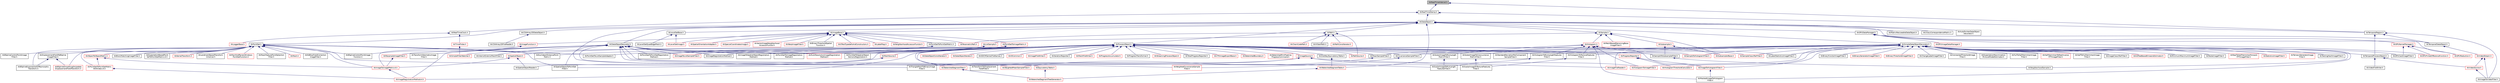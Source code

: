 digraph "itkRealTimeInterval.h"
{
 // LATEX_PDF_SIZE
  edge [fontname="Helvetica",fontsize="10",labelfontname="Helvetica",labelfontsize="10"];
  node [fontname="Helvetica",fontsize="10",shape=record];
  Node1 [label="itkRealTimeInterval.h",height=0.2,width=0.4,color="black", fillcolor="grey75", style="filled", fontcolor="black",tooltip=" "];
  Node1 -> Node2 [dir="back",color="midnightblue",fontsize="10",style="solid",fontname="Helvetica"];
  Node2 [label="itkRealTimeStamp.h",height=0.2,width=0.4,color="black", fillcolor="white", style="filled",URL="$itkRealTimeStamp_8h.html",tooltip=" "];
  Node2 -> Node3 [dir="back",color="midnightblue",fontsize="10",style="solid",fontname="Helvetica"];
  Node3 [label="itkDataObject.h",height=0.2,width=0.4,color="black", fillcolor="white", style="filled",URL="$itkDataObject_8h.html",tooltip=" "];
  Node3 -> Node4 [dir="back",color="midnightblue",fontsize="10",style="solid",fontname="Helvetica"];
  Node4 [label="itkAutoPointerDataObject\lDecorator.h",height=0.2,width=0.4,color="black", fillcolor="white", style="filled",URL="$itkAutoPointerDataObjectDecorator_8h.html",tooltip=" "];
  Node3 -> Node5 [dir="back",color="midnightblue",fontsize="10",style="solid",fontname="Helvetica"];
  Node5 [label="itkCSVArray2DDataObject.h",height=0.2,width=0.4,color="black", fillcolor="white", style="filled",URL="$itkCSVArray2DDataObject_8h.html",tooltip=" "];
  Node5 -> Node6 [dir="back",color="midnightblue",fontsize="10",style="solid",fontname="Helvetica"];
  Node6 [label="itkCSVArray2DFileReader.h",height=0.2,width=0.4,color="black", fillcolor="white", style="filled",URL="$itkCSVArray2DFileReader_8h.html",tooltip=" "];
  Node3 -> Node7 [dir="back",color="midnightblue",fontsize="10",style="solid",fontname="Helvetica"];
  Node7 [label="itkDataObjectDecorator.h",height=0.2,width=0.4,color="black", fillcolor="white", style="filled",URL="$itkDataObjectDecorator_8h.html",tooltip=" "];
  Node7 -> Node8 [dir="back",color="midnightblue",fontsize="10",style="solid",fontname="Helvetica"];
  Node8 [label="itkImageRegistrationMethod.h",height=0.2,width=0.4,color="black", fillcolor="white", style="filled",URL="$itkImageRegistrationMethod_8h.html",tooltip=" "];
  Node7 -> Node9 [dir="back",color="midnightblue",fontsize="10",style="solid",fontname="Helvetica"];
  Node9 [label="itkImageRegistrationMethodv4.h",height=0.2,width=0.4,color="red", fillcolor="white", style="filled",URL="$itkImageRegistrationMethodv4_8h.html",tooltip=" "];
  Node7 -> Node14 [dir="back",color="midnightblue",fontsize="10",style="solid",fontname="Helvetica"];
  Node14 [label="itkImageToListSampleFilter.h",height=0.2,width=0.4,color="red", fillcolor="white", style="filled",URL="$itkImageToListSampleFilter_8h.html",tooltip=" "];
  Node7 -> Node16 [dir="back",color="midnightblue",fontsize="10",style="solid",fontname="Helvetica"];
  Node16 [label="itkImageToSpatialObjectRegistration\lMethod.h",height=0.2,width=0.4,color="black", fillcolor="white", style="filled",URL="$itkImageToSpatialObjectRegistrationMethod_8h.html",tooltip=" "];
  Node7 -> Node17 [dir="back",color="midnightblue",fontsize="10",style="solid",fontname="Helvetica"];
  Node17 [label="itkInteriorExteriorMeshFilter.h",height=0.2,width=0.4,color="black", fillcolor="white", style="filled",URL="$itkInteriorExteriorMeshFilter_8h.html",tooltip=" "];
  Node7 -> Node18 [dir="back",color="midnightblue",fontsize="10",style="solid",fontname="Helvetica"];
  Node18 [label="itkMultiResolutionImageRegistration\lMethod.h",height=0.2,width=0.4,color="red", fillcolor="white", style="filled",URL="$itkMultiResolutionImageRegistrationMethod_8h.html",tooltip=" "];
  Node7 -> Node20 [dir="back",color="midnightblue",fontsize="10",style="solid",fontname="Helvetica"];
  Node20 [label="itkPointSetToImageRegistration\lMethod.h",height=0.2,width=0.4,color="black", fillcolor="white", style="filled",URL="$itkPointSetToImageRegistrationMethod_8h.html",tooltip=" "];
  Node7 -> Node21 [dir="back",color="midnightblue",fontsize="10",style="solid",fontname="Helvetica"];
  Node21 [label="itkPointSetToPointSetRegistration\lMethod.h",height=0.2,width=0.4,color="black", fillcolor="white", style="filled",URL="$itkPointSetToPointSetRegistrationMethod_8h.html",tooltip=" "];
  Node7 -> Node22 [dir="back",color="midnightblue",fontsize="10",style="solid",fontname="Helvetica"];
  Node22 [label="itkResampleImageFilter.h",height=0.2,width=0.4,color="red", fillcolor="white", style="filled",URL="$itkResampleImageFilter_8h.html",tooltip=" "];
  Node22 -> Node24 [dir="back",color="midnightblue",fontsize="10",style="solid",fontname="Helvetica"];
  Node24 [label="itkImageToImageMetricv4.h",height=0.2,width=0.4,color="red", fillcolor="white", style="filled",URL="$itkImageToImageMetricv4_8h.html",tooltip=" "];
  Node24 -> Node9 [dir="back",color="midnightblue",fontsize="10",style="solid",fontname="Helvetica"];
  Node7 -> Node32 [dir="back",color="midnightblue",fontsize="10",style="solid",fontname="Helvetica"];
  Node32 [label="itkScalarImageToRunLength\lFeaturesFilter.h",height=0.2,width=0.4,color="black", fillcolor="white", style="filled",URL="$itkScalarImageToRunLengthFeaturesFilter_8h.html",tooltip=" "];
  Node7 -> Node33 [dir="back",color="midnightblue",fontsize="10",style="solid",fontname="Helvetica"];
  Node33 [label="itkScalarImageToTextureFeatures\lFilter.h",height=0.2,width=0.4,color="black", fillcolor="white", style="filled",URL="$itkScalarImageToTextureFeaturesFilter_8h.html",tooltip=" "];
  Node7 -> Node34 [dir="back",color="midnightblue",fontsize="10",style="solid",fontname="Helvetica"];
  Node34 [label="itkTransformGeometryImage\lFilter.h",height=0.2,width=0.4,color="black", fillcolor="white", style="filled",URL="$itkTransformGeometryImageFilter_8h.html",tooltip=" "];
  Node7 -> Node35 [dir="back",color="midnightblue",fontsize="10",style="solid",fontname="Helvetica"];
  Node35 [label="itkTransformToDisplacement\lFieldFilter.h",height=0.2,width=0.4,color="black", fillcolor="white", style="filled",URL="$itkTransformToDisplacementFieldFilter_8h.html",tooltip=" "];
  Node7 -> Node36 [dir="back",color="midnightblue",fontsize="10",style="solid",fontname="Helvetica"];
  Node36 [label="itkWeightedCovarianceSample\lFilter.h",height=0.2,width=0.4,color="red", fillcolor="white", style="filled",URL="$itkWeightedCovarianceSampleFilter_8h.html",tooltip=" "];
  Node7 -> Node38 [dir="back",color="midnightblue",fontsize="10",style="solid",fontname="Helvetica"];
  Node38 [label="itkWeightedMeanSampleFilter.h",height=0.2,width=0.4,color="red", fillcolor="white", style="filled",URL="$itkWeightedMeanSampleFilter_8h.html",tooltip=" "];
  Node3 -> Node39 [dir="back",color="midnightblue",fontsize="10",style="solid",fontname="Helvetica"];
  Node39 [label="itkGPUDataManager.h",height=0.2,width=0.4,color="black", fillcolor="white", style="filled",URL="$itkGPUDataManager_8h.html",tooltip=" "];
  Node39 -> Node40 [dir="back",color="midnightblue",fontsize="10",style="solid",fontname="Helvetica"];
  Node40 [label="itkGPUFiniteDifferenceFunction.h",height=0.2,width=0.4,color="red", fillcolor="white", style="filled",URL="$itkGPUFiniteDifferenceFunction_8h.html",tooltip=" "];
  Node39 -> Node53 [dir="back",color="midnightblue",fontsize="10",style="solid",fontname="Helvetica"];
  Node53 [label="itkGPUImageDataManager.h",height=0.2,width=0.4,color="red", fillcolor="white", style="filled",URL="$itkGPUImageDataManager_8h.html",tooltip=" "];
  Node39 -> Node56 [dir="back",color="midnightblue",fontsize="10",style="solid",fontname="Helvetica"];
  Node56 [label="itkGPUKernelManager.h",height=0.2,width=0.4,color="red", fillcolor="white", style="filled",URL="$itkGPUKernelManager_8h.html",tooltip=" "];
  Node56 -> Node58 [dir="back",color="midnightblue",fontsize="10",style="solid",fontname="Helvetica"];
  Node58 [label="itkGPUCastImageFilter.h",height=0.2,width=0.4,color="black", fillcolor="white", style="filled",URL="$itkGPUCastImageFilter_8h.html",tooltip=" "];
  Node56 -> Node40 [dir="back",color="midnightblue",fontsize="10",style="solid",fontname="Helvetica"];
  Node56 -> Node66 [dir="back",color="midnightblue",fontsize="10",style="solid",fontname="Helvetica"];
  Node66 [label="itkGPUReduction.h",height=0.2,width=0.4,color="red", fillcolor="white", style="filled",URL="$itkGPUReduction_8h.html",tooltip=" "];
  Node39 -> Node66 [dir="back",color="midnightblue",fontsize="10",style="solid",fontname="Helvetica"];
  Node3 -> Node67 [dir="back",color="midnightblue",fontsize="10",style="solid",fontname="Helvetica"];
  Node67 [label="itkImageBase.h",height=0.2,width=0.4,color="black", fillcolor="white", style="filled",URL="$itkImageBase_8h.html",tooltip=" "];
  Node67 -> Node68 [dir="back",color="midnightblue",fontsize="10",style="solid",fontname="Helvetica"];
  Node68 [label="itkBinaryThresholdSpatial\lFunction.h",height=0.2,width=0.4,color="black", fillcolor="white", style="filled",URL="$itkBinaryThresholdSpatialFunction_8h.html",tooltip=" "];
  Node67 -> Node69 [dir="back",color="midnightblue",fontsize="10",style="solid",fontname="Helvetica"];
  Node69 [label="itkGTestTypedefsAndConstructors.h",height=0.2,width=0.4,color="red", fillcolor="white", style="filled",URL="$itkGTestTypedefsAndConstructors_8h.html",tooltip=" "];
  Node67 -> Node71 [dir="back",color="midnightblue",fontsize="10",style="solid",fontname="Helvetica"];
  Node71 [label="itkImageFunction.h",height=0.2,width=0.4,color="red", fillcolor="white", style="filled",URL="$itkImageFunction_8h.html",tooltip=" "];
  Node71 -> Node72 [dir="back",color="midnightblue",fontsize="10",style="solid",fontname="Helvetica"];
  Node72 [label="itkBSplineControlPointImage\lFunction.h",height=0.2,width=0.4,color="black", fillcolor="white", style="filled",URL="$itkBSplineControlPointImageFunction_8h.html",tooltip=" "];
  Node71 -> Node24 [dir="back",color="midnightblue",fontsize="10",style="solid",fontname="Helvetica"];
  Node67 -> Node198 [dir="back",color="midnightblue",fontsize="10",style="solid",fontname="Helvetica"];
  Node198 [label="itkLabelMap.h",height=0.2,width=0.4,color="red", fillcolor="white", style="filled",URL="$itkLabelMap_8h.html",tooltip=" "];
  Node67 -> Node246 [dir="back",color="midnightblue",fontsize="10",style="solid",fontname="Helvetica"];
  Node246 [label="itkLevelSetImage.h",height=0.2,width=0.4,color="red", fillcolor="white", style="filled",URL="$itkLevelSetImage_8h.html",tooltip=" "];
  Node67 -> Node252 [dir="back",color="midnightblue",fontsize="10",style="solid",fontname="Helvetica"];
  Node252 [label="itkNeighborhoodAccessorFunctor.h",height=0.2,width=0.4,color="red", fillcolor="white", style="filled",URL="$itkNeighborhoodAccessorFunctor_8h.html",tooltip=" "];
  Node67 -> Node901 [dir="back",color="midnightblue",fontsize="10",style="solid",fontname="Helvetica"];
  Node901 [label="itkParametricPath.h",height=0.2,width=0.4,color="red", fillcolor="white", style="filled",URL="$itkParametricPath_8h.html",tooltip=" "];
  Node67 -> Node151 [dir="back",color="midnightblue",fontsize="10",style="solid",fontname="Helvetica"];
  Node151 [label="itkPointSetToImageMetric.h",height=0.2,width=0.4,color="red", fillcolor="white", style="filled",URL="$itkPointSetToImageMetric_8h.html",tooltip=" "];
  Node151 -> Node20 [dir="back",color="midnightblue",fontsize="10",style="solid",fontname="Helvetica"];
  Node151 -> Node155 [dir="back",color="midnightblue",fontsize="10",style="solid",fontname="Helvetica"];
  Node155 [label="itkPointSetToSpatialObject\lDemonsRegistration.h",height=0.2,width=0.4,color="black", fillcolor="white", style="filled",URL="$itkPointSetToSpatialObjectDemonsRegistration_8h.html",tooltip=" "];
  Node67 -> Node414 [dir="back",color="midnightblue",fontsize="10",style="solid",fontname="Helvetica"];
  Node414 [label="itkPointSetToPointSetMetric.h",height=0.2,width=0.4,color="black", fillcolor="white", style="filled",URL="$itkPointSetToPointSetMetric_8h.html",tooltip=" "];
  Node414 -> Node378 [dir="back",color="midnightblue",fontsize="10",style="solid",fontname="Helvetica"];
  Node378 [label="itkEuclideanDistancePoint\lMetric.h",height=0.2,width=0.4,color="black", fillcolor="white", style="filled",URL="$itkEuclideanDistancePointMetric_8h.html",tooltip=" "];
  Node414 -> Node21 [dir="back",color="midnightblue",fontsize="10",style="solid",fontname="Helvetica"];
  Node67 -> Node907 [dir="back",color="midnightblue",fontsize="10",style="solid",fontname="Helvetica"];
  Node907 [label="itkSpatialOrientationAdapter.h",height=0.2,width=0.4,color="red", fillcolor="white", style="filled",URL="$itkSpatialOrientationAdapter_8h.html",tooltip=" "];
  Node67 -> Node908 [dir="back",color="midnightblue",fontsize="10",style="solid",fontname="Helvetica"];
  Node908 [label="itkSpecialCoordinatesImage.h",height=0.2,width=0.4,color="red", fillcolor="white", style="filled",URL="$itkSpecialCoordinatesImage_8h.html",tooltip=" "];
  Node67 -> Node909 [dir="back",color="midnightblue",fontsize="10",style="solid",fontname="Helvetica"];
  Node909 [label="itkVectorImageNeighborhood\lAccessorFunctor.h",height=0.2,width=0.4,color="red", fillcolor="white", style="filled",URL="$itkVectorImageNeighborhoodAccessorFunctor_8h.html",tooltip=" "];
  Node67 -> Node144 [dir="back",color="midnightblue",fontsize="10",style="solid",fontname="Helvetica"];
  Node144 [label="itkWarpImageFilter.h",height=0.2,width=0.4,color="red", fillcolor="white", style="filled",URL="$itkWarpImageFilter_8h.html",tooltip=" "];
  Node3 -> Node911 [dir="back",color="midnightblue",fontsize="10",style="solid",fontname="Helvetica"];
  Node911 [label="itkLevelSetBase.h",height=0.2,width=0.4,color="black", fillcolor="white", style="filled",URL="$itkLevelSetBase_8h.html",tooltip=" "];
  Node911 -> Node246 [dir="back",color="midnightblue",fontsize="10",style="solid",fontname="Helvetica"];
  Node911 -> Node912 [dir="back",color="midnightblue",fontsize="10",style="solid",fontname="Helvetica"];
  Node912 [label="itkLevelSetQuadEdgeMesh.h",height=0.2,width=0.4,color="black", fillcolor="white", style="filled",URL="$itkLevelSetQuadEdgeMesh_8h.html",tooltip=" "];
  Node3 -> Node913 [dir="back",color="midnightblue",fontsize="10",style="solid",fontname="Helvetica"];
  Node913 [label="itkMatrixResizeableDataObject.h",height=0.2,width=0.4,color="black", fillcolor="white", style="filled",URL="$itkMatrixResizeableDataObject_8h.html",tooltip=" "];
  Node3 -> Node914 [dir="back",color="midnightblue",fontsize="10",style="solid",fontname="Helvetica"];
  Node914 [label="itkPath.h",height=0.2,width=0.4,color="black", fillcolor="white", style="filled",URL="$itkPath_8h.html",tooltip=" "];
  Node914 -> Node915 [dir="back",color="midnightblue",fontsize="10",style="solid",fontname="Helvetica"];
  Node915 [label="itkChainCodePath.h",height=0.2,width=0.4,color="red", fillcolor="white", style="filled",URL="$itkChainCodePath_8h.html",tooltip=" "];
  Node914 -> Node917 [dir="back",color="midnightblue",fontsize="10",style="solid",fontname="Helvetica"];
  Node917 [label="itkHilbertPath.h",height=0.2,width=0.4,color="black", fillcolor="white", style="filled",URL="$itkHilbertPath_8h.html",tooltip=" "];
  Node914 -> Node901 [dir="back",color="midnightblue",fontsize="10",style="solid",fontname="Helvetica"];
  Node914 -> Node882 [dir="back",color="midnightblue",fontsize="10",style="solid",fontname="Helvetica"];
  Node882 [label="itkPathConstIterator.h",height=0.2,width=0.4,color="red", fillcolor="white", style="filled",URL="$itkPathConstIterator_8h.html",tooltip=" "];
  Node914 -> Node918 [dir="back",color="midnightblue",fontsize="10",style="solid",fontname="Helvetica"];
  Node918 [label="itkPathSource.h",height=0.2,width=0.4,color="red", fillcolor="white", style="filled",URL="$itkPathSource_8h.html",tooltip=" "];
  Node3 -> Node923 [dir="back",color="midnightblue",fontsize="10",style="solid",fontname="Helvetica"];
  Node923 [label="itkPointSet.h",height=0.2,width=0.4,color="black", fillcolor="white", style="filled",URL="$itkPointSet_8h.html",tooltip=" "];
  Node923 -> Node666 [dir="back",color="midnightblue",fontsize="10",style="solid",fontname="Helvetica"];
  Node666 [label="itkBSplineControlPointImage\lFilter.h",height=0.2,width=0.4,color="black", fillcolor="white", style="filled",URL="$itkBSplineControlPointImageFilter_8h.html",tooltip=" "];
  Node923 -> Node72 [dir="back",color="midnightblue",fontsize="10",style="solid",fontname="Helvetica"];
  Node923 -> Node173 [dir="back",color="midnightblue",fontsize="10",style="solid",fontname="Helvetica"];
  Node173 [label="itkBSplineExponentialDiffeomorphic\lTransform.h",height=0.2,width=0.4,color="black", fillcolor="white", style="filled",URL="$itkBSplineExponentialDiffeomorphicTransform_8h.html",tooltip=" "];
  Node923 -> Node171 [dir="back",color="midnightblue",fontsize="10",style="solid",fontname="Helvetica"];
  Node171 [label="itkBSplineSmoothingOnUpdate\lDisplacementFieldTransform.h",height=0.2,width=0.4,color="red", fillcolor="white", style="filled",URL="$itkBSplineSmoothingOnUpdateDisplacementFieldTransform_8h.html",tooltip=" "];
  Node923 -> Node260 [dir="back",color="midnightblue",fontsize="10",style="solid",fontname="Helvetica"];
  Node260 [label="itkBlockMatchingImageFilter.h",height=0.2,width=0.4,color="black", fillcolor="white", style="filled",URL="$itkBlockMatchingImageFilter_8h.html",tooltip=" "];
  Node923 -> Node690 [dir="back",color="midnightblue",fontsize="10",style="solid",fontname="Helvetica"];
  Node690 [label="itkDisplacementFieldToBSpline\lImageFilter.h",height=0.2,width=0.4,color="black", fillcolor="white", style="filled",URL="$itkDisplacementFieldToBSplineImageFilter_8h.html",tooltip=" "];
  Node690 -> Node173 [dir="back",color="midnightblue",fontsize="10",style="solid",fontname="Helvetica"];
  Node690 -> Node171 [dir="back",color="midnightblue",fontsize="10",style="solid",fontname="Helvetica"];
  Node923 -> Node378 [dir="back",color="midnightblue",fontsize="10",style="solid",fontname="Helvetica"];
  Node923 -> Node181 [dir="back",color="midnightblue",fontsize="10",style="solid",fontname="Helvetica"];
  Node181 [label="itkExpectationBasedPoint\lSetToPointSetMetricv4.h",height=0.2,width=0.4,color="black", fillcolor="white", style="filled",URL="$itkExpectationBasedPointSetToPointSetMetricv4_8h.html",tooltip=" "];
  Node923 -> Node24 [dir="back",color="midnightblue",fontsize="10",style="solid",fontname="Helvetica"];
  Node923 -> Node924 [dir="back",color="midnightblue",fontsize="10",style="solid",fontname="Helvetica"];
  Node924 [label="itkKernelTransform.h",height=0.2,width=0.4,color="red", fillcolor="white", style="filled",URL="$itkKernelTransform_8h.html",tooltip=" "];
  Node923 -> Node258 [dir="back",color="midnightblue",fontsize="10",style="solid",fontname="Helvetica"];
  Node258 [label="itkLandmarkBasedTransform\lInitializer.h",height=0.2,width=0.4,color="black", fillcolor="white", style="filled",URL="$itkLandmarkBasedTransformInitializer_8h.html",tooltip=" "];
  Node923 -> Node930 [dir="back",color="midnightblue",fontsize="10",style="solid",fontname="Helvetica"];
  Node930 [label="itkManifoldParzenWindows\lPointSetFunction.h",height=0.2,width=0.4,color="red", fillcolor="white", style="filled",URL="$itkManifoldParzenWindowsPointSetFunction_8h.html",tooltip=" "];
  Node923 -> Node324 [dir="back",color="midnightblue",fontsize="10",style="solid",fontname="Helvetica"];
  Node324 [label="itkMaskFeaturePointSelection\lFilter.h",height=0.2,width=0.4,color="black", fillcolor="white", style="filled",URL="$itkMaskFeaturePointSelectionFilter_8h.html",tooltip=" "];
  Node923 -> Node931 [dir="back",color="midnightblue",fontsize="10",style="solid",fontname="Helvetica"];
  Node931 [label="itkMesh.h",height=0.2,width=0.4,color="red", fillcolor="white", style="filled",URL="$itkMesh_8h.html",tooltip=" "];
  Node923 -> Node802 [dir="back",color="midnightblue",fontsize="10",style="solid",fontname="Helvetica"];
  Node802 [label="itkN4BiasFieldCorrection\lImageFilter.h",height=0.2,width=0.4,color="black", fillcolor="white", style="filled",URL="$itkN4BiasFieldCorrectionImageFilter_8h.html",tooltip=" "];
  Node923 -> Node176 [dir="back",color="midnightblue",fontsize="10",style="solid",fontname="Helvetica"];
  Node176 [label="itkObjectToObjectMetric.h",height=0.2,width=0.4,color="red", fillcolor="white", style="filled",URL="$itkObjectToObjectMetric_8h.html",tooltip=" "];
  Node176 -> Node24 [dir="back",color="midnightblue",fontsize="10",style="solid",fontname="Helvetica"];
  Node176 -> Node178 [dir="back",color="midnightblue",fontsize="10",style="solid",fontname="Helvetica"];
  Node178 [label="itkPointSetToPointSetMetric\lWithIndexv4.h",height=0.2,width=0.4,color="red", fillcolor="white", style="filled",URL="$itkPointSetToPointSetMetricWithIndexv4_8h.html",tooltip=" "];
  Node178 -> Node9 [dir="back",color="midnightblue",fontsize="10",style="solid",fontname="Helvetica"];
  Node923 -> Node960 [dir="back",color="midnightblue",fontsize="10",style="solid",fontname="Helvetica"];
  Node960 [label="itkPointSetToListSampleAdaptor.h",height=0.2,width=0.4,color="black", fillcolor="white", style="filled",URL="$itkPointSetToListSampleAdaptor_8h.html",tooltip=" "];
  Node923 -> Node178 [dir="back",color="midnightblue",fontsize="10",style="solid",fontname="Helvetica"];
  Node923 -> Node961 [dir="back",color="midnightblue",fontsize="10",style="solid",fontname="Helvetica"];
  Node961 [label="itkSpatialObjectToPointSet\lFilter.h",height=0.2,width=0.4,color="black", fillcolor="white", style="filled",URL="$itkSpatialObjectToPointSetFilter_8h.html",tooltip=" "];
  Node923 -> Node864 [dir="back",color="midnightblue",fontsize="10",style="solid",fontname="Helvetica"];
  Node864 [label="itkTriangleMeshToBinaryImage\lFilter.h",height=0.2,width=0.4,color="black", fillcolor="white", style="filled",URL="$itkTriangleMeshToBinaryImageFilter_8h.html",tooltip=" "];
  Node3 -> Node962 [dir="back",color="midnightblue",fontsize="10",style="solid",fontname="Helvetica"];
  Node962 [label="itkProcessObject.h",height=0.2,width=0.4,color="black", fillcolor="white", style="filled",URL="$itkProcessObject_8h.html",tooltip=" "];
  Node962 -> Node963 [dir="back",color="midnightblue",fontsize="10",style="solid",fontname="Helvetica"];
  Node963 [label="itkCovarianceSampleFilter.h",height=0.2,width=0.4,color="black", fillcolor="white", style="filled",URL="$itkCovarianceSampleFilter_8h.html",tooltip=" "];
  Node963 -> Node36 [dir="back",color="midnightblue",fontsize="10",style="solid",fontname="Helvetica"];
  Node962 -> Node964 [dir="back",color="midnightblue",fontsize="10",style="solid",fontname="Helvetica"];
  Node964 [label="itkDataObjectConstIterator.h",height=0.2,width=0.4,color="red", fillcolor="white", style="filled",URL="$itkDataObjectConstIterator_8h.html",tooltip=" "];
  Node962 -> Node967 [dir="back",color="midnightblue",fontsize="10",style="solid",fontname="Helvetica"];
  Node967 [label="itkDataObjectIterator.h",height=0.2,width=0.4,color="red", fillcolor="white", style="filled",URL="$itkDataObjectIterator_8h.html",tooltip=" "];
  Node962 -> Node970 [dir="back",color="midnightblue",fontsize="10",style="solid",fontname="Helvetica"];
  Node970 [label="itkEquivalencyTable.h",height=0.2,width=0.4,color="red", fillcolor="white", style="filled",URL="$itkEquivalencyTable_8h.html",tooltip=" "];
  Node970 -> Node971 [dir="back",color="midnightblue",fontsize="10",style="solid",fontname="Helvetica"];
  Node971 [label="itkWatershedSegmentTreeGenerator.h",height=0.2,width=0.4,color="red", fillcolor="white", style="filled",URL="$itkWatershedSegmentTreeGenerator_8h.html",tooltip=" "];
  Node962 -> Node972 [dir="back",color="midnightblue",fontsize="10",style="solid",fontname="Helvetica"];
  Node972 [label="itkGDCMSeriesFileNames.h",height=0.2,width=0.4,color="black", fillcolor="white", style="filled",URL="$itkGDCMSeriesFileNames_8h.html",tooltip=" "];
  Node962 -> Node973 [dir="back",color="midnightblue",fontsize="10",style="solid",fontname="Helvetica"];
  Node973 [label="itkHistogramToRunLengthFeatures\lFilter.h",height=0.2,width=0.4,color="black", fillcolor="white", style="filled",URL="$itkHistogramToRunLengthFeaturesFilter_8h.html",tooltip=" "];
  Node973 -> Node32 [dir="back",color="midnightblue",fontsize="10",style="solid",fontname="Helvetica"];
  Node962 -> Node974 [dir="back",color="midnightblue",fontsize="10",style="solid",fontname="Helvetica"];
  Node974 [label="itkHistogramToTextureFeatures\lFilter.h",height=0.2,width=0.4,color="black", fillcolor="white", style="filled",URL="$itkHistogramToTextureFeaturesFilter_8h.html",tooltip=" "];
  Node974 -> Node33 [dir="back",color="midnightblue",fontsize="10",style="solid",fontname="Helvetica"];
  Node962 -> Node975 [dir="back",color="midnightblue",fontsize="10",style="solid",fontname="Helvetica"];
  Node975 [label="itkIOCommon.h",height=0.2,width=0.4,color="red", fillcolor="white", style="filled",URL="$itkIOCommon_8h.html",tooltip=" "];
  Node962 -> Node982 [dir="back",color="midnightblue",fontsize="10",style="solid",fontname="Helvetica"];
  Node982 [label="itkImageFileWriter.h",height=0.2,width=0.4,color="red", fillcolor="white", style="filled",URL="$itkImageFileWriter_8h.html",tooltip=" "];
  Node962 -> Node8 [dir="back",color="midnightblue",fontsize="10",style="solid",fontname="Helvetica"];
  Node962 -> Node9 [dir="back",color="midnightblue",fontsize="10",style="solid",fontname="Helvetica"];
  Node962 -> Node653 [dir="back",color="midnightblue",fontsize="10",style="solid",fontname="Helvetica"];
  Node653 [label="itkImageSource.h",height=0.2,width=0.4,color="red", fillcolor="white", style="filled",URL="$itkImageSource_8h.html",tooltip=" "];
  Node653 -> Node505 [dir="back",color="midnightblue",fontsize="10",style="solid",fontname="Helvetica"];
  Node505 [label="itkHistogramToImageFilter.h",height=0.2,width=0.4,color="red", fillcolor="white", style="filled",URL="$itkHistogramToImageFilter_8h.html",tooltip=" "];
  Node653 -> Node660 [dir="back",color="midnightblue",fontsize="10",style="solid",fontname="Helvetica"];
  Node660 [label="itkImageFileReader.h",height=0.2,width=0.4,color="red", fillcolor="white", style="filled",URL="$itkImageFileReader_8h.html",tooltip=" "];
  Node653 -> Node35 [dir="back",color="midnightblue",fontsize="10",style="solid",fontname="Helvetica"];
  Node653 -> Node864 [dir="back",color="midnightblue",fontsize="10",style="solid",fontname="Helvetica"];
  Node962 -> Node14 [dir="back",color="midnightblue",fontsize="10",style="solid",fontname="Helvetica"];
  Node962 -> Node16 [dir="back",color="midnightblue",fontsize="10",style="solid",fontname="Helvetica"];
  Node962 -> Node984 [dir="back",color="midnightblue",fontsize="10",style="solid",fontname="Helvetica"];
  Node984 [label="itkIterationReporter.h",height=0.2,width=0.4,color="black", fillcolor="white", style="filled",URL="$itkIterationReporter_8h.html",tooltip=" "];
  Node962 -> Node985 [dir="back",color="midnightblue",fontsize="10",style="solid",fontname="Helvetica"];
  Node985 [label="itkMeanSampleFilter.h",height=0.2,width=0.4,color="black", fillcolor="white", style="filled",URL="$itkMeanSampleFilter_8h.html",tooltip=" "];
  Node985 -> Node38 [dir="back",color="midnightblue",fontsize="10",style="solid",fontname="Helvetica"];
  Node962 -> Node986 [dir="back",color="midnightblue",fontsize="10",style="solid",fontname="Helvetica"];
  Node986 [label="itkMeshFileWriter.h",height=0.2,width=0.4,color="red", fillcolor="white", style="filled",URL="$itkMeshFileWriter_8h.html",tooltip=" "];
  Node962 -> Node988 [dir="back",color="midnightblue",fontsize="10",style="solid",fontname="Helvetica"];
  Node988 [label="itkMeshSource.h",height=0.2,width=0.4,color="red", fillcolor="white", style="filled",URL="$itkMeshSource_8h.html",tooltip=" "];
  Node988 -> Node961 [dir="back",color="midnightblue",fontsize="10",style="solid",fontname="Helvetica"];
  Node962 -> Node18 [dir="back",color="midnightblue",fontsize="10",style="solid",fontname="Helvetica"];
  Node962 -> Node1008 [dir="back",color="midnightblue",fontsize="10",style="solid",fontname="Helvetica"];
  Node1008 [label="itkOneWayEquivalencyTable.h",height=0.2,width=0.4,color="black", fillcolor="white", style="filled",URL="$itkOneWayEquivalencyTable_8h.html",tooltip=" "];
  Node1008 -> Node1009 [dir="back",color="midnightblue",fontsize="10",style="solid",fontname="Helvetica"];
  Node1009 [label="itkWatershedSegmentTable.h",height=0.2,width=0.4,color="red", fillcolor="white", style="filled",URL="$itkWatershedSegmentTable_8h.html",tooltip=" "];
  Node1009 -> Node971 [dir="back",color="midnightblue",fontsize="10",style="solid",fontname="Helvetica"];
  Node962 -> Node918 [dir="back",color="midnightblue",fontsize="10",style="solid",fontname="Helvetica"];
  Node962 -> Node20 [dir="back",color="midnightblue",fontsize="10",style="solid",fontname="Helvetica"];
  Node962 -> Node21 [dir="back",color="midnightblue",fontsize="10",style="solid",fontname="Helvetica"];
  Node962 -> Node155 [dir="back",color="midnightblue",fontsize="10",style="solid",fontname="Helvetica"];
  Node962 -> Node1010 [dir="back",color="midnightblue",fontsize="10",style="solid",fontname="Helvetica"];
  Node1010 [label="itkProgressAccumulator.h",height=0.2,width=0.4,color="red", fillcolor="white", style="filled",URL="$itkProgressAccumulator_8h.html",tooltip=" "];
  Node962 -> Node1011 [dir="back",color="midnightblue",fontsize="10",style="solid",fontname="Helvetica"];
  Node1011 [label="itkProgressReporter.h",height=0.2,width=0.4,color="red", fillcolor="white", style="filled",URL="$itkProgressReporter_8h.html",tooltip=" "];
  Node1011 -> Node1012 [dir="back",color="midnightblue",fontsize="10",style="solid",fontname="Helvetica"];
  Node1012 [label="itkHistogramThresholdCalculator.h",height=0.2,width=0.4,color="red", fillcolor="white", style="filled",URL="$itkHistogramThresholdCalculator_8h.html",tooltip=" "];
  Node1011 -> Node633 [dir="back",color="midnightblue",fontsize="10",style="solid",fontname="Helvetica"];
  Node633 [label="itkImageToHistogramFilter.h",height=0.2,width=0.4,color="red", fillcolor="white", style="filled",URL="$itkImageToHistogramFilter_8h.html",tooltip=" "];
  Node633 -> Node647 [dir="back",color="midnightblue",fontsize="10",style="solid",fontname="Helvetica"];
  Node647 [label="itkMaskedImageToHistogram\lFilter.h",height=0.2,width=0.4,color="black", fillcolor="white", style="filled",URL="$itkMaskedImageToHistogramFilter_8h.html",tooltip=" "];
  Node962 -> Node1054 [dir="back",color="midnightblue",fontsize="10",style="solid",fontname="Helvetica"];
  Node1054 [label="itkProgressTransformer.h",height=0.2,width=0.4,color="black", fillcolor="white", style="filled",URL="$itkProgressTransformer_8h.html",tooltip=" "];
  Node962 -> Node1055 [dir="back",color="midnightblue",fontsize="10",style="solid",fontname="Helvetica"];
  Node1055 [label="itkSampleClassifierFilter.h",height=0.2,width=0.4,color="red", fillcolor="white", style="filled",URL="$itkSampleClassifierFilter_8h.html",tooltip=" "];
  Node962 -> Node1056 [dir="back",color="midnightblue",fontsize="10",style="solid",fontname="Helvetica"];
  Node1056 [label="itkSampleToHistogramFilter.h",height=0.2,width=0.4,color="red", fillcolor="white", style="filled",URL="$itkSampleToHistogramFilter_8h.html",tooltip=" "];
  Node962 -> Node1057 [dir="back",color="midnightblue",fontsize="10",style="solid",fontname="Helvetica"];
  Node1057 [label="itkSampleToSubsampleFilter.h",height=0.2,width=0.4,color="black", fillcolor="white", style="filled",URL="$itkSampleToSubsampleFilter_8h.html",tooltip=" "];
  Node1057 -> Node1058 [dir="back",color="midnightblue",fontsize="10",style="solid",fontname="Helvetica"];
  Node1058 [label="itkNeighborhoodSampler.h",height=0.2,width=0.4,color="black", fillcolor="white", style="filled",URL="$itkNeighborhoodSampler_8h.html",tooltip=" "];
  Node962 -> Node884 [dir="back",color="midnightblue",fontsize="10",style="solid",fontname="Helvetica"];
  Node884 [label="itkScalarImageToCooccurrence\lMatrixFilter.h",height=0.2,width=0.4,color="black", fillcolor="white", style="filled",URL="$itkScalarImageToCooccurrenceMatrixFilter_8h.html",tooltip=" "];
  Node884 -> Node33 [dir="back",color="midnightblue",fontsize="10",style="solid",fontname="Helvetica"];
  Node962 -> Node885 [dir="back",color="midnightblue",fontsize="10",style="solid",fontname="Helvetica"];
  Node885 [label="itkScalarImageToRunLength\lMatrixFilter.h",height=0.2,width=0.4,color="black", fillcolor="white", style="filled",URL="$itkScalarImageToRunLengthMatrixFilter_8h.html",tooltip=" "];
  Node885 -> Node32 [dir="back",color="midnightblue",fontsize="10",style="solid",fontname="Helvetica"];
  Node962 -> Node1059 [dir="back",color="midnightblue",fontsize="10",style="solid",fontname="Helvetica"];
  Node1059 [label="itkSimpleFilterWatcher.h",height=0.2,width=0.4,color="red", fillcolor="white", style="filled",URL="$itkSimpleFilterWatcher_8h.html",tooltip=" "];
  Node962 -> Node1061 [dir="back",color="midnightblue",fontsize="10",style="solid",fontname="Helvetica"];
  Node1061 [label="itkSpatialObject.h",height=0.2,width=0.4,color="red", fillcolor="white", style="filled",URL="$itkSpatialObject_8h.html",tooltip=" "];
  Node1061 -> Node24 [dir="back",color="midnightblue",fontsize="10",style="solid",fontname="Helvetica"];
  Node1061 -> Node1072 [dir="back",color="midnightblue",fontsize="10",style="solid",fontname="Helvetica"];
  Node1072 [label="itkSpatialObjectReader.h",height=0.2,width=0.4,color="black", fillcolor="white", style="filled",URL="$itkSpatialObjectReader_8h.html",tooltip=" "];
  Node962 -> Node1072 [dir="back",color="midnightblue",fontsize="10",style="solid",fontname="Helvetica"];
  Node962 -> Node1100 [dir="back",color="midnightblue",fontsize="10",style="solid",fontname="Helvetica"];
  Node1100 [label="itkStandardDeviationPerComponent\lSampleFilter.h",height=0.2,width=0.4,color="black", fillcolor="white", style="filled",URL="$itkStandardDeviationPerComponentSampleFilter_8h.html",tooltip=" "];
  Node962 -> Node1101 [dir="back",color="midnightblue",fontsize="10",style="solid",fontname="Helvetica"];
  Node1101 [label="itkStreamingProcessObject.h",height=0.2,width=0.4,color="red", fillcolor="white", style="filled",URL="$itkStreamingProcessObject_8h.html",tooltip=" "];
  Node962 -> Node1102 [dir="back",color="midnightblue",fontsize="10",style="solid",fontname="Helvetica"];
  Node1102 [label="itkTemporalProcessObject.h",height=0.2,width=0.4,color="black", fillcolor="white", style="filled",URL="$itkTemporalProcessObject_8h.html",tooltip=" "];
  Node1102 -> Node1103 [dir="back",color="midnightblue",fontsize="10",style="solid",fontname="Helvetica"];
  Node1103 [label="itkVideoFileWriter.h",height=0.2,width=0.4,color="black", fillcolor="white", style="filled",URL="$itkVideoFileWriter_8h.html",tooltip=" "];
  Node1102 -> Node888 [dir="back",color="midnightblue",fontsize="10",style="solid",fontname="Helvetica"];
  Node888 [label="itkVideoSource.h",height=0.2,width=0.4,color="red", fillcolor="white", style="filled",URL="$itkVideoSource_8h.html",tooltip=" "];
  Node888 -> Node867 [dir="back",color="midnightblue",fontsize="10",style="solid",fontname="Helvetica"];
  Node867 [label="itkImageToVideoFilter.h",height=0.2,width=0.4,color="black", fillcolor="white", style="filled",URL="$itkImageToVideoFilter_8h.html",tooltip=" "];
  Node962 -> Node1104 [dir="back",color="midnightblue",fontsize="10",style="solid",fontname="Helvetica"];
  Node1104 [label="itkTotalProgressReporter.h",height=0.2,width=0.4,color="black", fillcolor="white", style="filled",URL="$itkTotalProgressReporter_8h.html",tooltip=" "];
  Node962 -> Node1105 [dir="back",color="midnightblue",fontsize="10",style="solid",fontname="Helvetica"];
  Node1105 [label="itkVTKImageExportBase.h",height=0.2,width=0.4,color="red", fillcolor="white", style="filled",URL="$itkVTKImageExportBase_8h.html",tooltip=" "];
  Node962 -> Node895 [dir="back",color="midnightblue",fontsize="10",style="solid",fontname="Helvetica"];
  Node895 [label="itkWatershedBoundary.h",height=0.2,width=0.4,color="red", fillcolor="white", style="filled",URL="$itkWatershedBoundary_8h.html",tooltip=" "];
  Node962 -> Node1107 [dir="back",color="midnightblue",fontsize="10",style="solid",fontname="Helvetica"];
  Node1107 [label="itkWatershedMiniPipeline\lProgressCommand.h",height=0.2,width=0.4,color="red", fillcolor="white", style="filled",URL="$itkWatershedMiniPipelineProgressCommand_8h.html",tooltip=" "];
  Node962 -> Node1108 [dir="back",color="midnightblue",fontsize="10",style="solid",fontname="Helvetica"];
  Node1108 [label="itkWatershedSegmentTree.h",height=0.2,width=0.4,color="red", fillcolor="white", style="filled",URL="$itkWatershedSegmentTree_8h.html",tooltip=" "];
  Node1108 -> Node971 [dir="back",color="midnightblue",fontsize="10",style="solid",fontname="Helvetica"];
  Node3 -> Node1109 [dir="back",color="midnightblue",fontsize="10",style="solid",fontname="Helvetica"];
  Node1109 [label="itkSample.h",height=0.2,width=0.4,color="black", fillcolor="white", style="filled",URL="$itkSample_8h.html",tooltip=" "];
  Node1109 -> Node1110 [dir="back",color="midnightblue",fontsize="10",style="solid",fontname="Helvetica"];
  Node1110 [label="itkHistogram.h",height=0.2,width=0.4,color="red", fillcolor="white", style="filled",URL="$itkHistogram_8h.html",tooltip=" "];
  Node1110 -> Node505 [dir="back",color="midnightblue",fontsize="10",style="solid",fontname="Helvetica"];
  Node1110 -> Node973 [dir="back",color="midnightblue",fontsize="10",style="solid",fontname="Helvetica"];
  Node1110 -> Node974 [dir="back",color="midnightblue",fontsize="10",style="solid",fontname="Helvetica"];
  Node1110 -> Node633 [dir="back",color="midnightblue",fontsize="10",style="solid",fontname="Helvetica"];
  Node1110 -> Node649 [dir="back",color="midnightblue",fontsize="10",style="solid",fontname="Helvetica"];
  Node649 [label="itkLabelStatisticsImageFilter.h",height=0.2,width=0.4,color="black", fillcolor="white", style="filled",URL="$itkLabelStatisticsImageFilter_8h.html",tooltip=" "];
  Node1110 -> Node647 [dir="back",color="midnightblue",fontsize="10",style="solid",fontname="Helvetica"];
  Node1110 -> Node884 [dir="back",color="midnightblue",fontsize="10",style="solid",fontname="Helvetica"];
  Node1110 -> Node885 [dir="back",color="midnightblue",fontsize="10",style="solid",fontname="Helvetica"];
  Node1109 -> Node1112 [dir="back",color="midnightblue",fontsize="10",style="solid",fontname="Helvetica"];
  Node1112 [label="itkListSample.h",height=0.2,width=0.4,color="red", fillcolor="white", style="filled",URL="$itkListSample_8h.html",tooltip=" "];
  Node1112 -> Node14 [dir="back",color="midnightblue",fontsize="10",style="solid",fontname="Helvetica"];
  Node1112 -> Node960 [dir="back",color="midnightblue",fontsize="10",style="solid",fontname="Helvetica"];
  Node1109 -> Node316 [dir="back",color="midnightblue",fontsize="10",style="solid",fontname="Helvetica"];
  Node316 [label="itkPatchBasedDenoisingBase\lImageFilter.h",height=0.2,width=0.4,color="red", fillcolor="white", style="filled",URL="$itkPatchBasedDenoisingBaseImageFilter_8h.html",tooltip=" "];
  Node1109 -> Node1116 [dir="back",color="midnightblue",fontsize="10",style="solid",fontname="Helvetica"];
  Node1116 [label="itkSubsample.h",height=0.2,width=0.4,color="red", fillcolor="white", style="filled",URL="$itkSubsample_8h.html",tooltip=" "];
  Node1116 -> Node1057 [dir="back",color="midnightblue",fontsize="10",style="solid",fontname="Helvetica"];
  Node1116 -> Node1122 [dir="back",color="midnightblue",fontsize="10",style="solid",fontname="Helvetica"];
  Node1122 [label="itkSubsamplerBase.h",height=0.2,width=0.4,color="red", fillcolor="white", style="filled",URL="$itkSubsamplerBase_8h.html",tooltip=" "];
  Node1109 -> Node1122 [dir="back",color="midnightblue",fontsize="10",style="solid",fontname="Helvetica"];
  Node3 -> Node1127 [dir="back",color="midnightblue",fontsize="10",style="solid",fontname="Helvetica"];
  Node1127 [label="itkSimpleDataObjectDecorator.h",height=0.2,width=0.4,color="black", fillcolor="white", style="filled",URL="$itkSimpleDataObjectDecorator_8h.html",tooltip=" "];
  Node1127 -> Node722 [dir="back",color="midnightblue",fontsize="10",style="solid",fontname="Helvetica"];
  Node722 [label="itkBinaryFunctorImageFilter.h",height=0.2,width=0.4,color="black", fillcolor="white", style="filled",URL="$itkBinaryFunctorImageFilter_8h.html",tooltip=" "];
  Node1127 -> Node723 [dir="back",color="midnightblue",fontsize="10",style="solid",fontname="Helvetica"];
  Node723 [label="itkBinaryGeneratorImageFilter.h",height=0.2,width=0.4,color="red", fillcolor="white", style="filled",URL="$itkBinaryGeneratorImageFilter_8h.html",tooltip=" "];
  Node1127 -> Node526 [dir="back",color="midnightblue",fontsize="10",style="solid",fontname="Helvetica"];
  Node526 [label="itkBinaryThresholdImageFilter.h",height=0.2,width=0.4,color="red", fillcolor="white", style="filled",URL="$itkBinaryThresholdImageFilter_8h.html",tooltip=" "];
  Node1127 -> Node561 [dir="back",color="midnightblue",fontsize="10",style="solid",fontname="Helvetica"];
  Node561 [label="itkChangeLabelImageFilter.h",height=0.2,width=0.4,color="black", fillcolor="white", style="filled",URL="$itkChangeLabelImageFilter_8h.html",tooltip=" "];
  Node1127 -> Node674 [dir="back",color="midnightblue",fontsize="10",style="solid",fontname="Helvetica"];
  Node674 [label="itkConnectedThresholdImage\lFilter.h",height=0.2,width=0.4,color="black", fillcolor="white", style="filled",URL="$itkConnectedThresholdImageFilter_8h.html",tooltip=" "];
  Node1127 -> Node963 [dir="back",color="midnightblue",fontsize="10",style="solid",fontname="Helvetica"];
  Node1127 -> Node1128 [dir="back",color="midnightblue",fontsize="10",style="solid",fontname="Helvetica"];
  Node1128 [label="itkExpectationMaximization\lMixtureModelEstimator.h",height=0.2,width=0.4,color="black", fillcolor="white", style="filled",URL="$itkExpectationMaximizationMixtureModelEstimator_8h.html",tooltip=" "];
  Node1127 -> Node697 [dir="back",color="midnightblue",fontsize="10",style="solid",fontname="Helvetica"];
  Node697 [label="itkFullToHalfHermitianImage\lFilter.h",height=0.2,width=0.4,color="black", fillcolor="white", style="filled",URL="$itkFullToHalfHermitianImageFilter_8h.html",tooltip=" "];
  Node1127 -> Node58 [dir="back",color="midnightblue",fontsize="10",style="solid",fontname="Helvetica"];
  Node1127 -> Node710 [dir="back",color="midnightblue",fontsize="10",style="solid",fontname="Helvetica"];
  Node710 [label="itkHalfHermitianToRealInverse\lFFTImageFilter.h",height=0.2,width=0.4,color="red", fillcolor="white", style="filled",URL="$itkHalfHermitianToRealInverseFFTImageFilter_8h.html",tooltip=" "];
  Node1127 -> Node711 [dir="back",color="midnightblue",fontsize="10",style="solid",fontname="Helvetica"];
  Node711 [label="itkHalfToFullHermitianImage\lFilter.h",height=0.2,width=0.4,color="black", fillcolor="white", style="filled",URL="$itkHalfToFullHermitianImageFilter_8h.html",tooltip=" "];
  Node1127 -> Node1012 [dir="back",color="midnightblue",fontsize="10",style="solid",fontname="Helvetica"];
  Node1127 -> Node505 [dir="back",color="midnightblue",fontsize="10",style="solid",fontname="Helvetica"];
  Node1127 -> Node973 [dir="back",color="midnightblue",fontsize="10",style="solid",fontname="Helvetica"];
  Node1127 -> Node974 [dir="back",color="midnightblue",fontsize="10",style="solid",fontname="Helvetica"];
  Node1127 -> Node719 [dir="back",color="midnightblue",fontsize="10",style="solid",fontname="Helvetica"];
  Node719 [label="itkImageClassifierFilter.h",height=0.2,width=0.4,color="black", fillcolor="white", style="filled",URL="$itkImageClassifierFilter_8h.html",tooltip=" "];
  Node1127 -> Node660 [dir="back",color="midnightblue",fontsize="10",style="solid",fontname="Helvetica"];
  Node1127 -> Node633 [dir="back",color="midnightblue",fontsize="10",style="solid",fontname="Helvetica"];
  Node1127 -> Node1129 [dir="back",color="midnightblue",fontsize="10",style="solid",fontname="Helvetica"];
  Node1129 [label="itkKdTreeBasedKmeansEstimator.h",height=0.2,width=0.4,color="red", fillcolor="white", style="filled",URL="$itkKdTreeBasedKmeansEstimator_8h.html",tooltip=" "];
  Node1127 -> Node649 [dir="back",color="midnightblue",fontsize="10",style="solid",fontname="Helvetica"];
  Node1127 -> Node647 [dir="back",color="midnightblue",fontsize="10",style="solid",fontname="Helvetica"];
  Node1127 -> Node985 [dir="back",color="midnightblue",fontsize="10",style="solid",fontname="Helvetica"];
  Node1127 -> Node650 [dir="back",color="midnightblue",fontsize="10",style="solid",fontname="Helvetica"];
  Node650 [label="itkMinimumMaximumImageFilter.h",height=0.2,width=0.4,color="black", fillcolor="white", style="filled",URL="$itkMinimumMaximumImageFilter_8h.html",tooltip=" "];
  Node1127 -> Node1058 [dir="back",color="midnightblue",fontsize="10",style="solid",fontname="Helvetica"];
  Node1127 -> Node755 [dir="back",color="midnightblue",fontsize="10",style="solid",fontname="Helvetica"];
  Node755 [label="itkPasteImageFilter.h",height=0.2,width=0.4,color="black", fillcolor="white", style="filled",URL="$itkPasteImageFilter_8h.html",tooltip=" "];
  Node1127 -> Node827 [dir="back",color="midnightblue",fontsize="10",style="solid",fontname="Helvetica"];
  Node827 [label="itkRealToHalfHermitianForward\lFFTImageFilter.h",height=0.2,width=0.4,color="red", fillcolor="white", style="filled",URL="$itkRealToHalfHermitianForwardFFTImageFilter_8h.html",tooltip=" "];
  Node1127 -> Node1055 [dir="back",color="midnightblue",fontsize="10",style="solid",fontname="Helvetica"];
  Node1127 -> Node1056 [dir="back",color="midnightblue",fontsize="10",style="solid",fontname="Helvetica"];
  Node1127 -> Node1100 [dir="back",color="midnightblue",fontsize="10",style="solid",fontname="Helvetica"];
  Node1127 -> Node651 [dir="back",color="midnightblue",fontsize="10",style="solid",fontname="Helvetica"];
  Node651 [label="itkStatisticsImageFilter.h",height=0.2,width=0.4,color="red", fillcolor="white", style="filled",URL="$itkStatisticsImageFilter_8h.html",tooltip=" "];
  Node1127 -> Node517 [dir="back",color="midnightblue",fontsize="10",style="solid",fontname="Helvetica"];
  Node517 [label="itkTernaryGeneratorImage\lFilter.h",height=0.2,width=0.4,color="red", fillcolor="white", style="filled",URL="$itkTernaryGeneratorImageFilter_8h.html",tooltip=" "];
  Node1127 -> Node760 [dir="back",color="midnightblue",fontsize="10",style="solid",fontname="Helvetica"];
  Node760 [label="itkTestingHashImageFilter.h",height=0.2,width=0.4,color="black", fillcolor="white", style="filled",URL="$itkTestingHashImageFilter_8h.html",tooltip=" "];
  Node3 -> Node961 [dir="back",color="midnightblue",fontsize="10",style="solid",fontname="Helvetica"];
  Node3 -> Node1130 [dir="back",color="midnightblue",fontsize="10",style="solid",fontname="Helvetica"];
  Node1130 [label="itkTemporalDataObject.h",height=0.2,width=0.4,color="black", fillcolor="white", style="filled",URL="$itkTemporalDataObject_8h.html",tooltip=" "];
  Node1130 -> Node887 [dir="back",color="midnightblue",fontsize="10",style="solid",fontname="Helvetica"];
  Node887 [label="itkVideoStream.h",height=0.2,width=0.4,color="red", fillcolor="white", style="filled",URL="$itkVideoStream_8h.html",tooltip=" "];
  Node887 -> Node867 [dir="back",color="midnightblue",fontsize="10",style="solid",fontname="Helvetica"];
  Node887 -> Node888 [dir="back",color="midnightblue",fontsize="10",style="solid",fontname="Helvetica"];
  Node3 -> Node1131 [dir="back",color="midnightblue",fontsize="10",style="solid",fontname="Helvetica"];
  Node1131 [label="itkUnaryCorrespondenceMatrix.h",height=0.2,width=0.4,color="black", fillcolor="white", style="filled",URL="$itkUnaryCorrespondenceMatrix_8h.html",tooltip=" "];
  Node3 -> Node1009 [dir="back",color="midnightblue",fontsize="10",style="solid",fontname="Helvetica"];
  Node2 -> Node1132 [dir="back",color="midnightblue",fontsize="10",style="solid",fontname="Helvetica"];
  Node1132 [label="itkRealTimeClock.h",height=0.2,width=0.4,color="black", fillcolor="white", style="filled",URL="$itkRealTimeClock_8h.html",tooltip=" "];
  Node1132 -> Node1133 [dir="back",color="midnightblue",fontsize="10",style="solid",fontname="Helvetica"];
  Node1133 [label="itkLoggerBase.h",height=0.2,width=0.4,color="red", fillcolor="white", style="filled",URL="$itkLoggerBase_8h.html",tooltip=" "];
  Node1132 -> Node1140 [dir="back",color="midnightblue",fontsize="10",style="solid",fontname="Helvetica"];
  Node1140 [label="itkTimeProbe.h",height=0.2,width=0.4,color="red", fillcolor="white", style="filled",URL="$itkTimeProbe_8h.html",tooltip=" "];
  Node1140 -> Node1059 [dir="back",color="midnightblue",fontsize="10",style="solid",fontname="Helvetica"];
  Node2 -> Node1142 [dir="back",color="midnightblue",fontsize="10",style="solid",fontname="Helvetica"];
  Node1142 [label="itkTemporalRegion.h",height=0.2,width=0.4,color="black", fillcolor="white", style="filled",URL="$itkTemporalRegion_8h.html",tooltip=" "];
  Node1142 -> Node867 [dir="back",color="midnightblue",fontsize="10",style="solid",fontname="Helvetica"];
  Node1142 -> Node1130 [dir="back",color="midnightblue",fontsize="10",style="solid",fontname="Helvetica"];
  Node1142 -> Node1102 [dir="back",color="midnightblue",fontsize="10",style="solid",fontname="Helvetica"];
  Node1 -> Node1142 [dir="back",color="midnightblue",fontsize="10",style="solid",fontname="Helvetica"];
}
